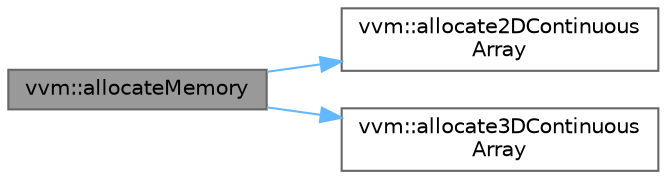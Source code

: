 digraph "vvm::allocateMemory"
{
 // INTERACTIVE_SVG=YES
 // LATEX_PDF_SIZE
  bgcolor="transparent";
  edge [fontname=Helvetica,fontsize=10,labelfontname=Helvetica,labelfontsize=10];
  node [fontname=Helvetica,fontsize=10,shape=box,height=0.2,width=0.4];
  rankdir="LR";
  Node1 [id="Node000001",label="vvm::allocateMemory",height=0.2,width=0.4,color="gray40", fillcolor="grey60", style="filled", fontcolor="black",tooltip=" "];
  Node1 -> Node2 [id="edge1_Node000001_Node000002",color="steelblue1",style="solid",tooltip=" "];
  Node2 [id="Node000002",label="vvm::allocate2DContinuous\lArray",height=0.2,width=0.4,color="grey40", fillcolor="white", style="filled",URL="$classvvm.html#a62fd0f50bdb5e309fe02cd6fa343cf79",tooltip=" "];
  Node1 -> Node3 [id="edge2_Node000001_Node000003",color="steelblue1",style="solid",tooltip=" "];
  Node3 [id="Node000003",label="vvm::allocate3DContinuous\lArray",height=0.2,width=0.4,color="grey40", fillcolor="white", style="filled",URL="$classvvm.html#a037fe28dc8f6d9cb6cd2301bfab27fcc",tooltip=" "];
}
